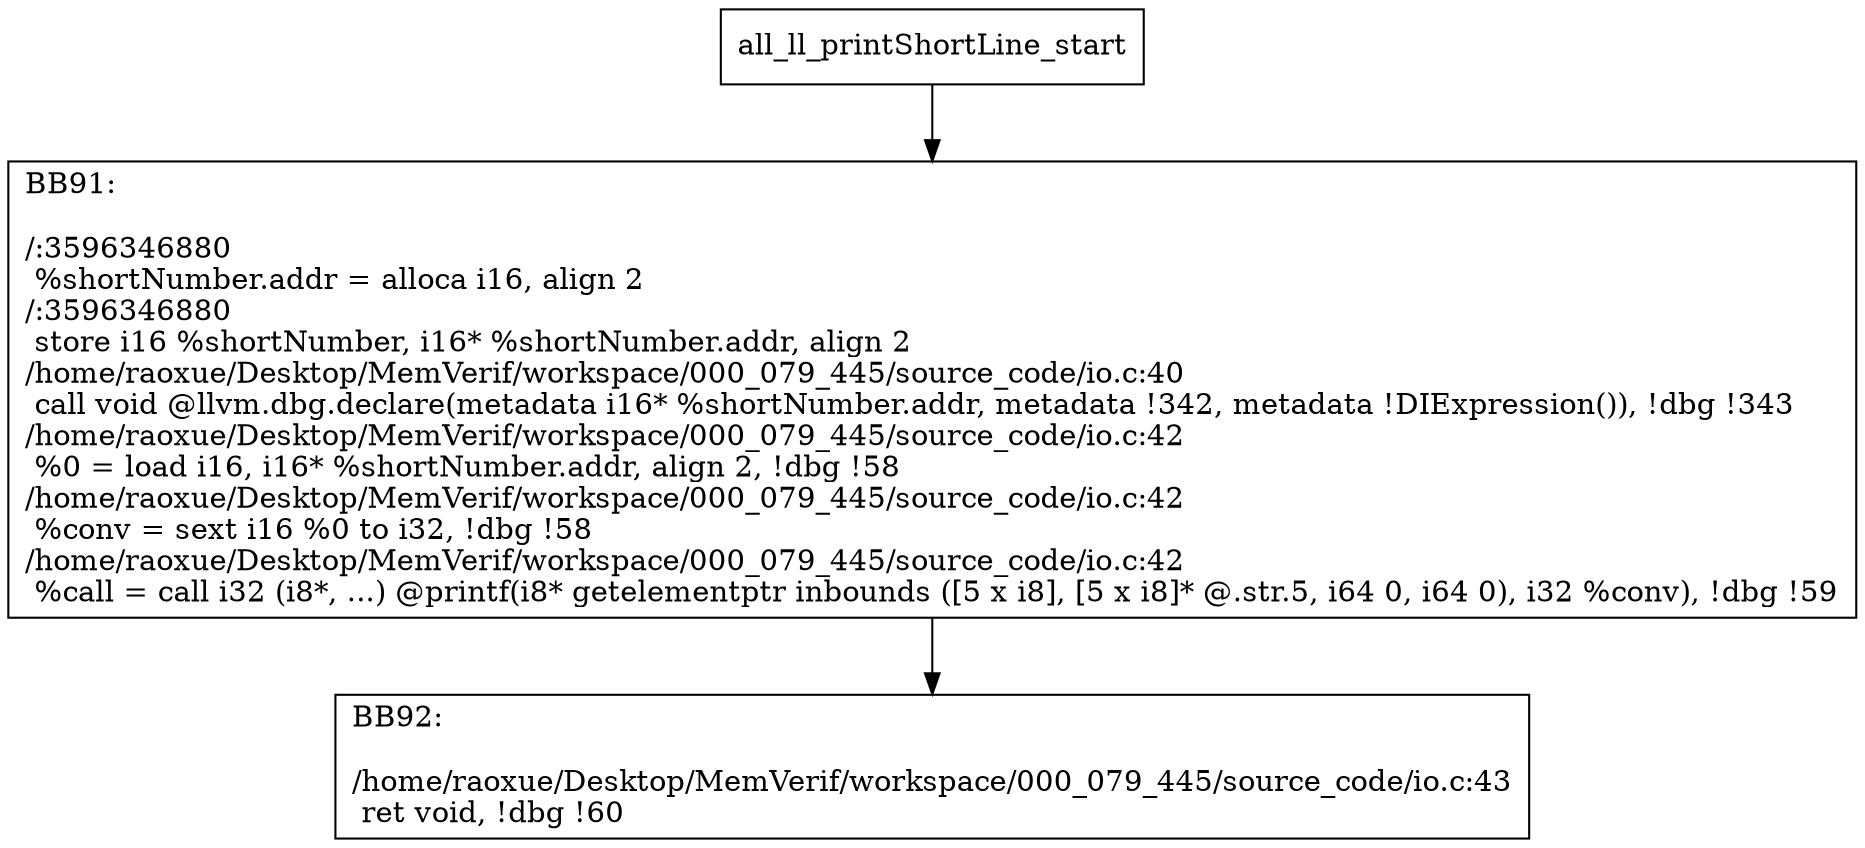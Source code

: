 digraph "CFG for'all_ll_printShortLine' function" {
	BBall_ll_printShortLine_start[shape=record,label="{all_ll_printShortLine_start}"];
	BBall_ll_printShortLine_start-> all_ll_printShortLineBB91;
	all_ll_printShortLineBB91 [shape=record, label="{BB91:\l\l/:3596346880\l
  %shortNumber.addr = alloca i16, align 2\l
/:3596346880\l
  store i16 %shortNumber, i16* %shortNumber.addr, align 2\l
/home/raoxue/Desktop/MemVerif/workspace/000_079_445/source_code/io.c:40\l
  call void @llvm.dbg.declare(metadata i16* %shortNumber.addr, metadata !342, metadata !DIExpression()), !dbg !343\l
/home/raoxue/Desktop/MemVerif/workspace/000_079_445/source_code/io.c:42\l
  %0 = load i16, i16* %shortNumber.addr, align 2, !dbg !58\l
/home/raoxue/Desktop/MemVerif/workspace/000_079_445/source_code/io.c:42\l
  %conv = sext i16 %0 to i32, !dbg !58\l
/home/raoxue/Desktop/MemVerif/workspace/000_079_445/source_code/io.c:42\l
  %call = call i32 (i8*, ...) @printf(i8* getelementptr inbounds ([5 x i8], [5 x i8]* @.str.5, i64 0, i64 0), i32 %conv), !dbg !59\l
}"];
	all_ll_printShortLineBB91-> all_ll_printShortLineBB92;
	all_ll_printShortLineBB92 [shape=record, label="{BB92:\l\l/home/raoxue/Desktop/MemVerif/workspace/000_079_445/source_code/io.c:43\l
  ret void, !dbg !60\l
}"];
}
